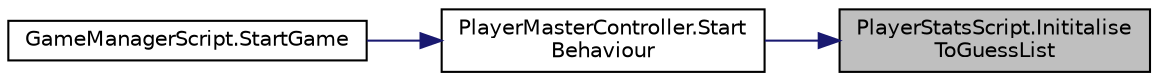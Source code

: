 digraph "PlayerStatsScript.InititaliseToGuessList"
{
 // LATEX_PDF_SIZE
  edge [fontname="Helvetica",fontsize="10",labelfontname="Helvetica",labelfontsize="10"];
  node [fontname="Helvetica",fontsize="10",shape=record];
  rankdir="RL";
  Node1 [label="PlayerStatsScript.Inititalise\lToGuessList",height=0.2,width=0.4,color="black", fillcolor="grey75", style="filled", fontcolor="black",tooltip="initialise the To Guess List it is the list that keeps track of which card was not suggested"];
  Node1 -> Node2 [dir="back",color="midnightblue",fontsize="10",style="solid",fontname="Helvetica"];
  Node2 [label="PlayerMasterController.Start\lBehaviour",height=0.2,width=0.4,color="black", fillcolor="white", style="filled",URL="$class_player_master_controller.html#a292e03d361cb54e21a038cba42902b7e",tooltip="for initialising the player"];
  Node2 -> Node3 [dir="back",color="midnightblue",fontsize="10",style="solid",fontname="Helvetica"];
  Node3 [label="GameManagerScript.StartGame",height=0.2,width=0.4,color="black", fillcolor="white", style="filled",URL="$class_game_manager_script.html#a12cbaf1ff00804887619c07c7267cf31",tooltip="starting and initialing the game and it's components"];
}
